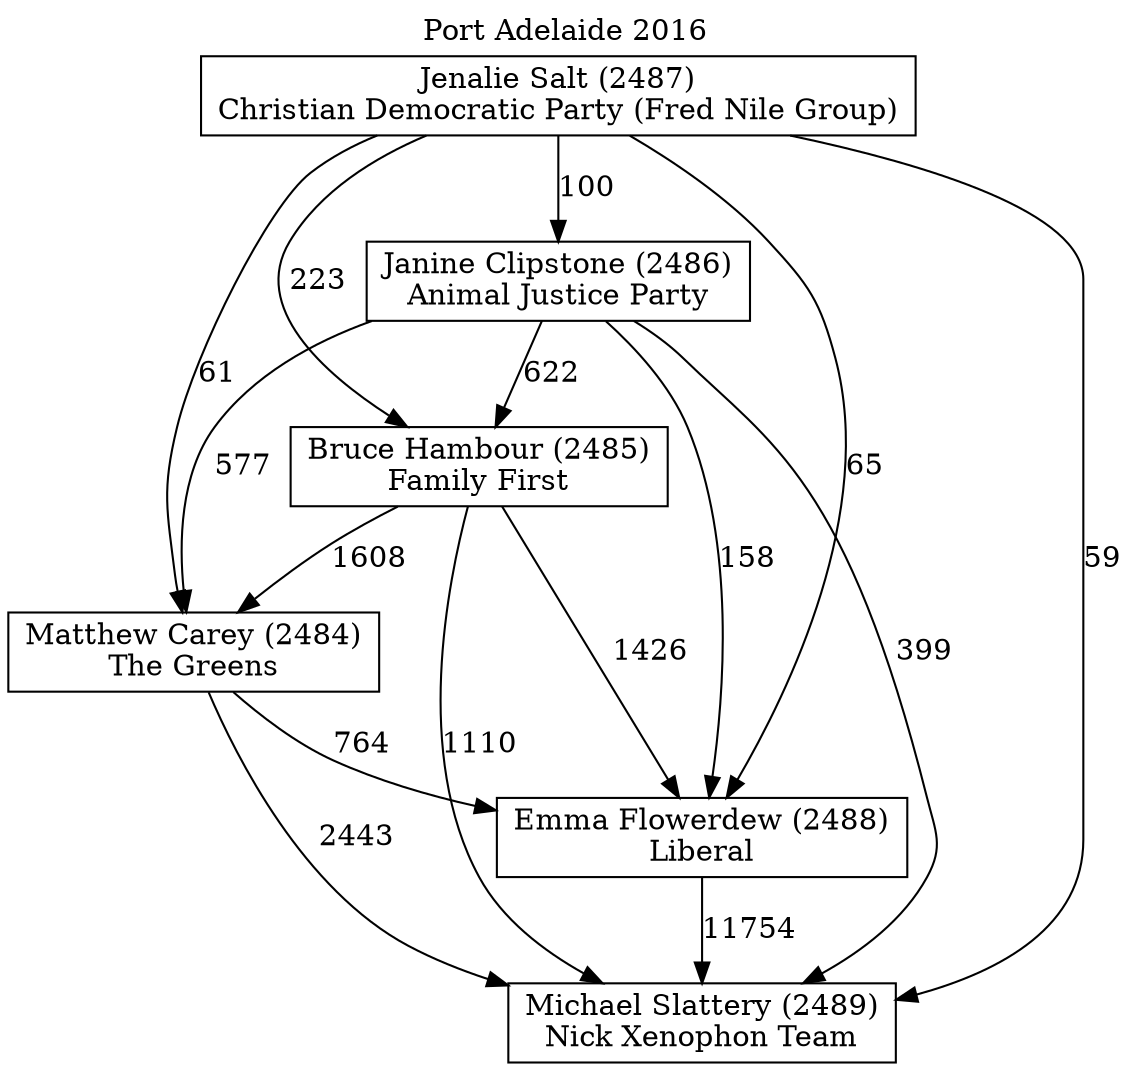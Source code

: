 // House preference flow
digraph "Michael Slattery (2489)_Port Adelaide_2016" {
	graph [label="Port Adelaide 2016" labelloc=t mclimit=10]
	node [shape=box]
	"Matthew Carey (2484)" [label="Matthew Carey (2484)
The Greens"]
	"Emma Flowerdew (2488)" [label="Emma Flowerdew (2488)
Liberal"]
	"Michael Slattery (2489)" [label="Michael Slattery (2489)
Nick Xenophon Team"]
	"Bruce Hambour (2485)" [label="Bruce Hambour (2485)
Family First"]
	"Janine Clipstone (2486)" [label="Janine Clipstone (2486)
Animal Justice Party"]
	"Jenalie Salt (2487)" [label="Jenalie Salt (2487)
Christian Democratic Party (Fred Nile Group)"]
	"Emma Flowerdew (2488)" -> "Michael Slattery (2489)" [label=11754]
	"Jenalie Salt (2487)" -> "Emma Flowerdew (2488)" [label=65]
	"Bruce Hambour (2485)" -> "Emma Flowerdew (2488)" [label=1426]
	"Janine Clipstone (2486)" -> "Bruce Hambour (2485)" [label=622]
	"Jenalie Salt (2487)" -> "Matthew Carey (2484)" [label=61]
	"Janine Clipstone (2486)" -> "Matthew Carey (2484)" [label=577]
	"Janine Clipstone (2486)" -> "Emma Flowerdew (2488)" [label=158]
	"Bruce Hambour (2485)" -> "Matthew Carey (2484)" [label=1608]
	"Matthew Carey (2484)" -> "Emma Flowerdew (2488)" [label=764]
	"Janine Clipstone (2486)" -> "Michael Slattery (2489)" [label=399]
	"Jenalie Salt (2487)" -> "Michael Slattery (2489)" [label=59]
	"Bruce Hambour (2485)" -> "Michael Slattery (2489)" [label=1110]
	"Jenalie Salt (2487)" -> "Janine Clipstone (2486)" [label=100]
	"Matthew Carey (2484)" -> "Michael Slattery (2489)" [label=2443]
	"Jenalie Salt (2487)" -> "Bruce Hambour (2485)" [label=223]
}
